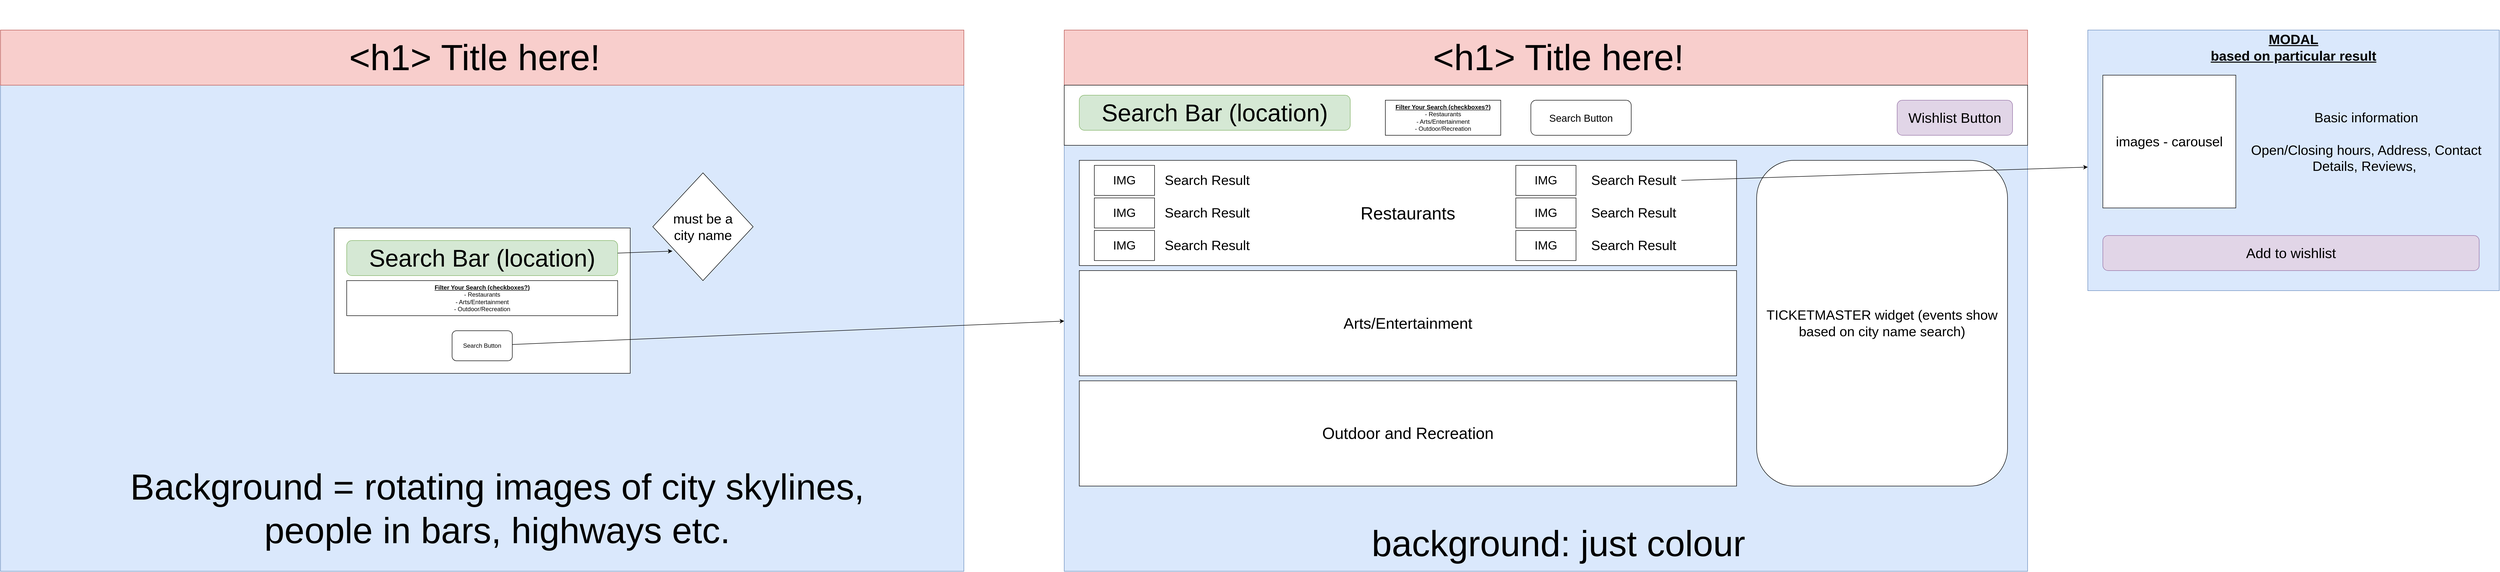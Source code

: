 <mxfile version="14.5.8" type="github">
  <diagram id="FMbho8kLkQ0YY_Z4Ix5w" name="Page-1">
    <mxGraphModel dx="2762" dy="1528" grid="1" gridSize="10" guides="1" tooltips="1" connect="1" arrows="1" fold="1" page="1" pageScale="1" pageWidth="3200" pageHeight="1800" math="0" shadow="0">
      <root>
        <mxCell id="0" />
        <mxCell id="1" parent="0" />
        <mxCell id="muSHpRUxgRySuF4JChZZ-1" value="&lt;h1&gt;Background, just colour.&lt;/h1&gt;" style="rounded=0;whiteSpace=wrap;html=1;fillColor=#dae8fc;strokeColor=#6c8ebf;" parent="1" vertex="1">
          <mxGeometry x="90" y="80" width="1920" height="1080" as="geometry" />
        </mxCell>
        <mxCell id="muSHpRUxgRySuF4JChZZ-3" value="" style="rounded=0;whiteSpace=wrap;html=1;" parent="1" vertex="1">
          <mxGeometry x="755" y="475" width="590" height="290" as="geometry" />
        </mxCell>
        <mxCell id="muSHpRUxgRySuF4JChZZ-4" value="&lt;font style=&quot;font-size: 48px&quot;&gt;Search Bar (location)&lt;/font&gt;" style="rounded=1;whiteSpace=wrap;html=1;fillColor=#d5e8d4;strokeColor=#82b366;" parent="1" vertex="1">
          <mxGeometry x="780" y="500" width="540" height="70" as="geometry" />
        </mxCell>
        <mxCell id="muSHpRUxgRySuF4JChZZ-5" value="Search Button" style="rounded=1;whiteSpace=wrap;html=1;" parent="1" vertex="1">
          <mxGeometry x="990" y="680" width="120" height="60" as="geometry" />
        </mxCell>
        <mxCell id="muSHpRUxgRySuF4JChZZ-8" value="&lt;u&gt;&lt;b&gt;Filter Your Search (checkboxes?)&lt;/b&gt;&lt;/u&gt;&lt;br&gt;- Restaurants&lt;br&gt;- Arts/Entertainment&lt;br&gt;- Outdoor/Recreation" style="rounded=0;whiteSpace=wrap;html=1;" parent="1" vertex="1">
          <mxGeometry x="780" y="580" width="540" height="70" as="geometry" />
        </mxCell>
        <mxCell id="muSHpRUxgRySuF4JChZZ-10" value="&lt;font style=&quot;font-size: 72px&quot;&gt;Background = rotating images of city skylines, people in bars, highways etc.&lt;/font&gt;" style="text;html=1;strokeColor=none;fillColor=none;align=center;verticalAlign=middle;whiteSpace=wrap;rounded=0;" parent="1" vertex="1">
          <mxGeometry x="230" y="910" width="1700" height="250" as="geometry" />
        </mxCell>
        <mxCell id="muSHpRUxgRySuF4JChZZ-14" value="" style="rounded=0;whiteSpace=wrap;html=1;fillColor=#f8cecc;strokeColor=#b85450;" parent="1" vertex="1">
          <mxGeometry x="90" y="80" width="1920" height="110" as="geometry" />
        </mxCell>
        <mxCell id="muSHpRUxgRySuF4JChZZ-15" value="&lt;font style=&quot;font-size: 72px&quot;&gt;&amp;lt;h1&amp;gt; Title here!&lt;/font&gt;" style="text;html=1;strokeColor=none;fillColor=none;align=center;verticalAlign=middle;whiteSpace=wrap;rounded=0;" parent="1" vertex="1">
          <mxGeometry x="670" y="90" width="730" height="90" as="geometry" />
        </mxCell>
        <mxCell id="muSHpRUxgRySuF4JChZZ-16" value="&lt;h1&gt;&lt;br&gt;&lt;/h1&gt;" style="rounded=0;whiteSpace=wrap;html=1;fillColor=#dae8fc;strokeColor=#6c8ebf;" parent="1" vertex="1">
          <mxGeometry x="2210" y="80" width="1920" height="1080" as="geometry" />
        </mxCell>
        <mxCell id="muSHpRUxgRySuF4JChZZ-17" value="" style="endArrow=classic;html=1;" parent="1" source="muSHpRUxgRySuF4JChZZ-5" target="muSHpRUxgRySuF4JChZZ-16" edge="1">
          <mxGeometry width="50" height="50" relative="1" as="geometry">
            <mxPoint x="1800" y="700" as="sourcePoint" />
            <mxPoint x="1850" y="650" as="targetPoint" />
          </mxGeometry>
        </mxCell>
        <mxCell id="muSHpRUxgRySuF4JChZZ-18" value="&lt;font style=&quot;font-size: 72px&quot;&gt;background: just colour&lt;/font&gt;" style="text;html=1;strokeColor=none;fillColor=none;align=center;verticalAlign=middle;whiteSpace=wrap;rounded=0;" parent="1" vertex="1">
          <mxGeometry x="2780" y="1060" width="830" height="90" as="geometry" />
        </mxCell>
        <mxCell id="muSHpRUxgRySuF4JChZZ-19" value="" style="rounded=0;whiteSpace=wrap;html=1;fillColor=#f8cecc;strokeColor=#b85450;" parent="1" vertex="1">
          <mxGeometry x="2210" y="80" width="1920" height="110" as="geometry" />
        </mxCell>
        <mxCell id="muSHpRUxgRySuF4JChZZ-20" value="&lt;font style=&quot;font-size: 72px&quot;&gt;&amp;lt;h1&amp;gt; Title here!&lt;/font&gt;" style="text;html=1;strokeColor=none;fillColor=none;align=center;verticalAlign=middle;whiteSpace=wrap;rounded=0;" parent="1" vertex="1">
          <mxGeometry x="2830" y="90" width="730" height="90" as="geometry" />
        </mxCell>
        <mxCell id="muSHpRUxgRySuF4JChZZ-22" value="" style="rounded=0;whiteSpace=wrap;html=1;" parent="1" vertex="1">
          <mxGeometry x="2210" y="190" width="1920" height="120" as="geometry" />
        </mxCell>
        <mxCell id="muSHpRUxgRySuF4JChZZ-23" value="&lt;font style=&quot;font-size: 48px&quot;&gt;Search Bar (location)&lt;/font&gt;" style="rounded=1;whiteSpace=wrap;html=1;fillColor=#d5e8d4;strokeColor=#82b366;" parent="1" vertex="1">
          <mxGeometry x="2240" y="210" width="540" height="70" as="geometry" />
        </mxCell>
        <mxCell id="muSHpRUxgRySuF4JChZZ-24" value="&lt;u&gt;&lt;b&gt;Filter Your Search (checkboxes?)&lt;/b&gt;&lt;/u&gt;&lt;br&gt;- Restaurants&lt;br&gt;- Arts/Entertainment&lt;br&gt;- Outdoor/Recreation" style="rounded=0;whiteSpace=wrap;html=1;" parent="1" vertex="1">
          <mxGeometry x="2850" y="220" width="230" height="70" as="geometry" />
        </mxCell>
        <mxCell id="muSHpRUxgRySuF4JChZZ-25" value="&lt;font style=&quot;font-size: 20px&quot;&gt;Search Button&lt;/font&gt;" style="rounded=1;whiteSpace=wrap;html=1;" parent="1" vertex="1">
          <mxGeometry x="3140" y="220" width="200" height="70" as="geometry" />
        </mxCell>
        <mxCell id="muSHpRUxgRySuF4JChZZ-26" value="&lt;font style=&quot;font-size: 28px&quot;&gt;Wishlist Button&lt;/font&gt;" style="rounded=1;whiteSpace=wrap;html=1;fillColor=#e1d5e7;strokeColor=#9673a6;" parent="1" vertex="1">
          <mxGeometry x="3870" y="220" width="230" height="70" as="geometry" />
        </mxCell>
        <mxCell id="muSHpRUxgRySuF4JChZZ-27" value="&lt;font style=&quot;font-size: 35px&quot;&gt;Restaurants&lt;/font&gt;" style="rounded=0;whiteSpace=wrap;html=1;" parent="1" vertex="1">
          <mxGeometry x="2240" y="340" width="1310" height="210" as="geometry" />
        </mxCell>
        <mxCell id="H8JGVFlmruShQ2Q8OJBU-1" value="&lt;font style=&quot;font-size: 32px&quot;&gt;Outdoor and Recreation&lt;/font&gt;" style="rounded=0;whiteSpace=wrap;html=1;" vertex="1" parent="1">
          <mxGeometry x="2240" y="780" width="1310" height="210" as="geometry" />
        </mxCell>
        <mxCell id="H8JGVFlmruShQ2Q8OJBU-2" value="&lt;font style=&quot;font-size: 31px&quot;&gt;Arts/Entertainment&lt;/font&gt;" style="rounded=0;whiteSpace=wrap;html=1;" vertex="1" parent="1">
          <mxGeometry x="2240" y="560" width="1310" height="210" as="geometry" />
        </mxCell>
        <mxCell id="H8JGVFlmruShQ2Q8OJBU-3" value="&lt;font style=&quot;font-size: 24px&quot;&gt;IMG&lt;/font&gt;" style="rounded=0;whiteSpace=wrap;html=1;" vertex="1" parent="1">
          <mxGeometry x="2270" y="350" width="120" height="60" as="geometry" />
        </mxCell>
        <mxCell id="H8JGVFlmruShQ2Q8OJBU-5" value="Search Result" style="text;html=1;strokeColor=none;fillColor=none;align=center;verticalAlign=middle;whiteSpace=wrap;rounded=0;fontSize=27;" vertex="1" parent="1">
          <mxGeometry x="2400" y="370" width="190" height="20" as="geometry" />
        </mxCell>
        <mxCell id="H8JGVFlmruShQ2Q8OJBU-6" value="&lt;font style=&quot;font-size: 24px&quot;&gt;IMG&lt;/font&gt;" style="rounded=0;whiteSpace=wrap;html=1;" vertex="1" parent="1">
          <mxGeometry x="2270" y="415" width="120" height="60" as="geometry" />
        </mxCell>
        <mxCell id="H8JGVFlmruShQ2Q8OJBU-7" value="Search Result" style="text;html=1;strokeColor=none;fillColor=none;align=center;verticalAlign=middle;whiteSpace=wrap;rounded=0;fontSize=27;" vertex="1" parent="1">
          <mxGeometry x="2400" y="435" width="190" height="20" as="geometry" />
        </mxCell>
        <mxCell id="H8JGVFlmruShQ2Q8OJBU-8" value="&lt;font style=&quot;font-size: 24px&quot;&gt;IMG&lt;/font&gt;" style="rounded=0;whiteSpace=wrap;html=1;" vertex="1" parent="1">
          <mxGeometry x="2270" y="480" width="120" height="60" as="geometry" />
        </mxCell>
        <mxCell id="H8JGVFlmruShQ2Q8OJBU-9" value="Search Result" style="text;html=1;strokeColor=none;fillColor=none;align=center;verticalAlign=middle;whiteSpace=wrap;rounded=0;fontSize=27;" vertex="1" parent="1">
          <mxGeometry x="2400" y="500" width="190" height="20" as="geometry" />
        </mxCell>
        <mxCell id="H8JGVFlmruShQ2Q8OJBU-10" value="&lt;font style=&quot;font-size: 24px&quot;&gt;IMG&lt;/font&gt;" style="rounded=0;whiteSpace=wrap;html=1;" vertex="1" parent="1">
          <mxGeometry x="3110" y="350" width="120" height="60" as="geometry" />
        </mxCell>
        <mxCell id="H8JGVFlmruShQ2Q8OJBU-11" value="Search Result" style="text;html=1;strokeColor=none;fillColor=none;align=center;verticalAlign=middle;whiteSpace=wrap;rounded=0;fontSize=27;" vertex="1" parent="1">
          <mxGeometry x="3250" y="370" width="190" height="20" as="geometry" />
        </mxCell>
        <mxCell id="H8JGVFlmruShQ2Q8OJBU-12" value="&lt;font style=&quot;font-size: 24px&quot;&gt;IMG&lt;/font&gt;" style="rounded=0;whiteSpace=wrap;html=1;" vertex="1" parent="1">
          <mxGeometry x="3110" y="415" width="120" height="60" as="geometry" />
        </mxCell>
        <mxCell id="H8JGVFlmruShQ2Q8OJBU-13" value="Search Result" style="text;html=1;strokeColor=none;fillColor=none;align=center;verticalAlign=middle;whiteSpace=wrap;rounded=0;fontSize=27;" vertex="1" parent="1">
          <mxGeometry x="3250" y="435" width="190" height="20" as="geometry" />
        </mxCell>
        <mxCell id="H8JGVFlmruShQ2Q8OJBU-14" value="&lt;font style=&quot;font-size: 24px&quot;&gt;IMG&lt;/font&gt;" style="rounded=0;whiteSpace=wrap;html=1;" vertex="1" parent="1">
          <mxGeometry x="3110" y="480" width="120" height="60" as="geometry" />
        </mxCell>
        <mxCell id="H8JGVFlmruShQ2Q8OJBU-15" value="Search Result" style="text;html=1;strokeColor=none;fillColor=none;align=center;verticalAlign=middle;whiteSpace=wrap;rounded=0;fontSize=27;" vertex="1" parent="1">
          <mxGeometry x="3250" y="500" width="190" height="20" as="geometry" />
        </mxCell>
        <mxCell id="H8JGVFlmruShQ2Q8OJBU-17" value="TICKETMASTER widget (events show based on city name search)" style="rounded=1;whiteSpace=wrap;html=1;fontSize=27;" vertex="1" parent="1">
          <mxGeometry x="3590" y="340" width="500" height="650" as="geometry" />
        </mxCell>
        <mxCell id="H8JGVFlmruShQ2Q8OJBU-19" value="must be a &lt;br&gt;city name" style="rhombus;whiteSpace=wrap;html=1;fontSize=27;" vertex="1" parent="1">
          <mxGeometry x="1390" y="365" width="200" height="215" as="geometry" />
        </mxCell>
        <mxCell id="H8JGVFlmruShQ2Q8OJBU-20" value="" style="endArrow=classic;html=1;fontSize=27;entryX=0.196;entryY=0.726;entryDx=0;entryDy=0;entryPerimeter=0;" edge="1" parent="1" source="muSHpRUxgRySuF4JChZZ-4" target="H8JGVFlmruShQ2Q8OJBU-19">
          <mxGeometry width="50" height="50" relative="1" as="geometry">
            <mxPoint x="1590" y="670" as="sourcePoint" />
            <mxPoint x="1640" y="620" as="targetPoint" />
          </mxGeometry>
        </mxCell>
        <mxCell id="H8JGVFlmruShQ2Q8OJBU-21" value="&lt;h1&gt;&lt;br&gt;&lt;/h1&gt;" style="rounded=0;whiteSpace=wrap;html=1;fillColor=#dae8fc;strokeColor=#6c8ebf;" vertex="1" parent="1">
          <mxGeometry x="4250" y="80" width="820" height="520" as="geometry" />
        </mxCell>
        <mxCell id="H8JGVFlmruShQ2Q8OJBU-22" value="MODAL&lt;br&gt;based on particular result" style="text;html=1;strokeColor=none;fillColor=none;align=center;verticalAlign=middle;whiteSpace=wrap;rounded=0;fontSize=27;fontStyle=5" vertex="1" parent="1">
          <mxGeometry x="4455" y="20" width="410" height="190" as="geometry" />
        </mxCell>
        <mxCell id="H8JGVFlmruShQ2Q8OJBU-23" value="" style="endArrow=classic;html=1;fontSize=27;exitX=1;exitY=0.5;exitDx=0;exitDy=0;" edge="1" parent="1" source="H8JGVFlmruShQ2Q8OJBU-11" target="H8JGVFlmruShQ2Q8OJBU-21">
          <mxGeometry width="50" height="50" relative="1" as="geometry">
            <mxPoint x="4320" y="660" as="sourcePoint" />
            <mxPoint x="4370" y="610" as="targetPoint" />
          </mxGeometry>
        </mxCell>
        <mxCell id="H8JGVFlmruShQ2Q8OJBU-24" value="images - carousel" style="whiteSpace=wrap;html=1;aspect=fixed;fontSize=27;" vertex="1" parent="1">
          <mxGeometry x="4280" y="170" width="265" height="265" as="geometry" />
        </mxCell>
        <mxCell id="H8JGVFlmruShQ2Q8OJBU-25" value="Basic information&lt;br&gt;&lt;br&gt;Open/Closing hours, Address, Contact Details, Reviews,&amp;nbsp;" style="text;html=1;strokeColor=none;fillColor=none;align=center;verticalAlign=middle;whiteSpace=wrap;rounded=0;fontSize=27;" vertex="1" parent="1">
          <mxGeometry x="4545" y="147.5" width="520" height="310" as="geometry" />
        </mxCell>
        <mxCell id="H8JGVFlmruShQ2Q8OJBU-26" value="&lt;font style=&quot;font-size: 28px&quot;&gt;Add to wishlist&lt;/font&gt;" style="rounded=1;whiteSpace=wrap;html=1;fillColor=#e1d5e7;strokeColor=#9673a6;" vertex="1" parent="1">
          <mxGeometry x="4280" y="490" width="750" height="70" as="geometry" />
        </mxCell>
      </root>
    </mxGraphModel>
  </diagram>
</mxfile>
